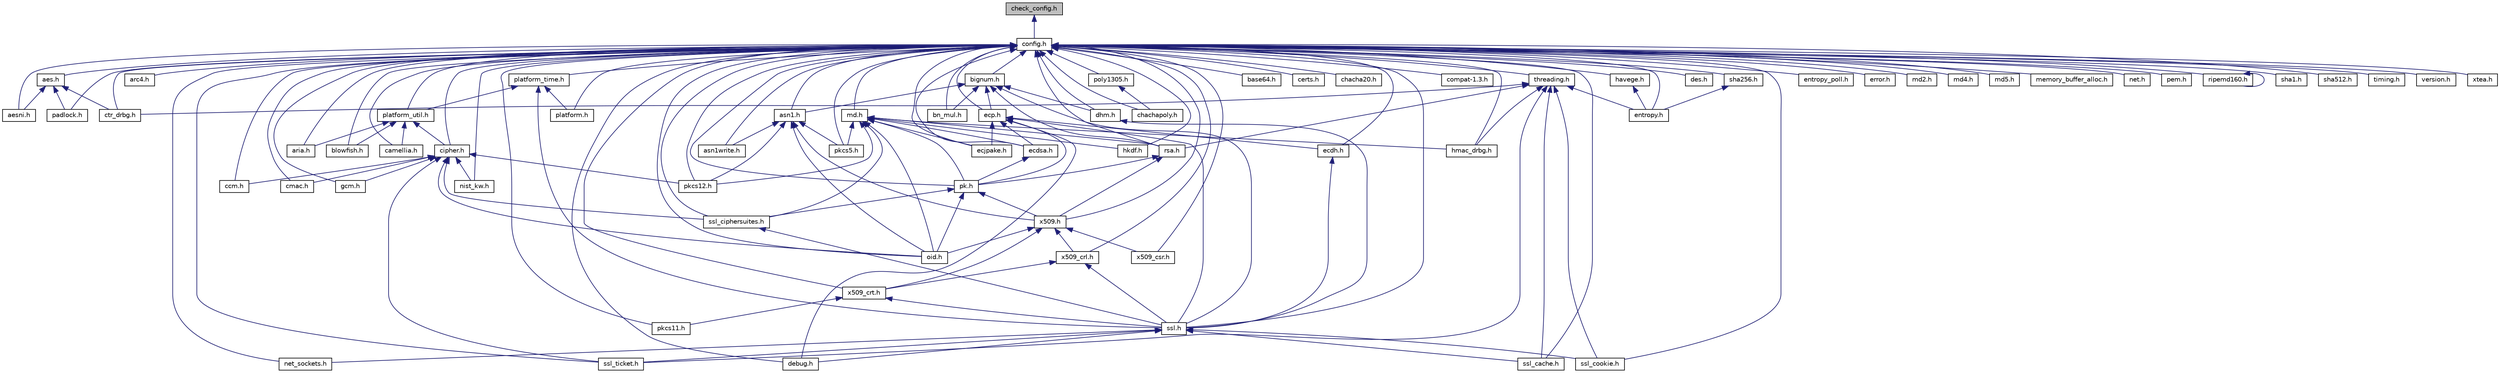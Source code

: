 digraph "check_config.h"
{
  bgcolor="transparent";
  edge [fontname="Helvetica",fontsize="10",labelfontname="Helvetica",labelfontsize="10"];
  node [fontname="Helvetica",fontsize="10",shape=record];
  Node2 [label="check_config.h",height=0.2,width=0.4,color="black", fillcolor="grey75", style="filled", fontcolor="black"];
  Node2 -> Node3 [dir="back",color="midnightblue",fontsize="10",style="solid",fontname="Helvetica"];
  Node3 [label="config.h",height=0.2,width=0.4,color="black",URL="$config_8h.html",tooltip="Configuration options (set of defines) "];
  Node3 -> Node4 [dir="back",color="midnightblue",fontsize="10",style="solid",fontname="Helvetica"];
  Node4 [label="aes.h",height=0.2,width=0.4,color="black",URL="$aes_8h.html",tooltip="This file contains AES definitions and functions. "];
  Node4 -> Node5 [dir="back",color="midnightblue",fontsize="10",style="solid",fontname="Helvetica"];
  Node5 [label="aesni.h",height=0.2,width=0.4,color="black",URL="$aesni_8h.html",tooltip="AES-NI for hardware AES acceleration on some Intel processors. "];
  Node4 -> Node6 [dir="back",color="midnightblue",fontsize="10",style="solid",fontname="Helvetica"];
  Node6 [label="ctr_drbg.h",height=0.2,width=0.4,color="black",URL="$ctr__drbg_8h.html",tooltip="This file contains CTR_DRBG definitions and functions. "];
  Node4 -> Node7 [dir="back",color="midnightblue",fontsize="10",style="solid",fontname="Helvetica"];
  Node7 [label="padlock.h",height=0.2,width=0.4,color="black",URL="$padlock_8h.html",tooltip="VIA PadLock ACE for HW encryption/decryption supported by some processors. "];
  Node3 -> Node5 [dir="back",color="midnightblue",fontsize="10",style="solid",fontname="Helvetica"];
  Node3 -> Node8 [dir="back",color="midnightblue",fontsize="10",style="solid",fontname="Helvetica"];
  Node8 [label="arc4.h",height=0.2,width=0.4,color="black",URL="$arc4_8h.html",tooltip="The ARCFOUR stream cipher. "];
  Node3 -> Node9 [dir="back",color="midnightblue",fontsize="10",style="solid",fontname="Helvetica"];
  Node9 [label="aria.h",height=0.2,width=0.4,color="black",URL="$aria_8h.html",tooltip="ARIA block cipher. "];
  Node3 -> Node10 [dir="back",color="midnightblue",fontsize="10",style="solid",fontname="Helvetica"];
  Node10 [label="platform_util.h",height=0.2,width=0.4,color="black",URL="$platform__util_8h.html",tooltip="Common and shared functions used by multiple modules in the Mbed TLS library. "];
  Node10 -> Node9 [dir="back",color="midnightblue",fontsize="10",style="solid",fontname="Helvetica"];
  Node10 -> Node11 [dir="back",color="midnightblue",fontsize="10",style="solid",fontname="Helvetica"];
  Node11 [label="blowfish.h",height=0.2,width=0.4,color="black",URL="$blowfish_8h.html",tooltip="Blowfish block cipher. "];
  Node10 -> Node12 [dir="back",color="midnightblue",fontsize="10",style="solid",fontname="Helvetica"];
  Node12 [label="camellia.h",height=0.2,width=0.4,color="black",URL="$camellia_8h.html",tooltip="Camellia block cipher. "];
  Node10 -> Node13 [dir="back",color="midnightblue",fontsize="10",style="solid",fontname="Helvetica"];
  Node13 [label="cipher.h",height=0.2,width=0.4,color="black",URL="$cipher_8h.html",tooltip="This file contains an abstraction interface for use with the cipher primitives provided by the librar..."];
  Node13 -> Node14 [dir="back",color="midnightblue",fontsize="10",style="solid",fontname="Helvetica"];
  Node14 [label="ccm.h",height=0.2,width=0.4,color="black",URL="$ccm_8h.html",tooltip="This file provides an API for the CCM authenticated encryption mode for block ciphers. "];
  Node13 -> Node15 [dir="back",color="midnightblue",fontsize="10",style="solid",fontname="Helvetica"];
  Node15 [label="cmac.h",height=0.2,width=0.4,color="black",URL="$cmac_8h.html",tooltip="This file contains CMAC definitions and functions. "];
  Node13 -> Node16 [dir="back",color="midnightblue",fontsize="10",style="solid",fontname="Helvetica"];
  Node16 [label="ssl_ciphersuites.h",height=0.2,width=0.4,color="black",URL="$ssl__ciphersuites_8h.html",tooltip="SSL Ciphersuites for mbed TLS. "];
  Node16 -> Node17 [dir="back",color="midnightblue",fontsize="10",style="solid",fontname="Helvetica"];
  Node17 [label="ssl.h",height=0.2,width=0.4,color="black",URL="$ssl_8h.html",tooltip="SSL/TLS functions. "];
  Node17 -> Node18 [dir="back",color="midnightblue",fontsize="10",style="solid",fontname="Helvetica"];
  Node18 [label="debug.h",height=0.2,width=0.4,color="black",URL="$debug_8h.html",tooltip="Functions for controlling and providing debug output from the library. "];
  Node17 -> Node19 [dir="back",color="midnightblue",fontsize="10",style="solid",fontname="Helvetica"];
  Node19 [label="net_sockets.h",height=0.2,width=0.4,color="black",URL="$net__sockets_8h.html",tooltip="Network sockets abstraction layer to integrate Mbed TLS into a BSD-style sockets API. "];
  Node17 -> Node20 [dir="back",color="midnightblue",fontsize="10",style="solid",fontname="Helvetica"];
  Node20 [label="ssl_cache.h",height=0.2,width=0.4,color="black",URL="$ssl__cache_8h.html",tooltip="SSL session cache implementation. "];
  Node17 -> Node21 [dir="back",color="midnightblue",fontsize="10",style="solid",fontname="Helvetica"];
  Node21 [label="ssl_cookie.h",height=0.2,width=0.4,color="black",URL="$ssl__cookie_8h.html",tooltip="DTLS cookie callbacks implementation. "];
  Node17 -> Node22 [dir="back",color="midnightblue",fontsize="10",style="solid",fontname="Helvetica"];
  Node22 [label="ssl_ticket.h",height=0.2,width=0.4,color="black",URL="$ssl__ticket_8h.html",tooltip="TLS server ticket callbacks implementation. "];
  Node13 -> Node23 [dir="back",color="midnightblue",fontsize="10",style="solid",fontname="Helvetica"];
  Node23 [label="gcm.h",height=0.2,width=0.4,color="black",URL="$gcm_8h.html",tooltip="This file contains GCM definitions and functions. "];
  Node13 -> Node24 [dir="back",color="midnightblue",fontsize="10",style="solid",fontname="Helvetica"];
  Node24 [label="nist_kw.h",height=0.2,width=0.4,color="black",URL="$nist__kw_8h.html",tooltip="This file provides an API for key wrapping (KW) and key wrapping with padding (KWP) as defined in NIS..."];
  Node13 -> Node25 [dir="back",color="midnightblue",fontsize="10",style="solid",fontname="Helvetica"];
  Node25 [label="oid.h",height=0.2,width=0.4,color="black",URL="$oid_8h.html",tooltip="Object Identifier (OID) database. "];
  Node13 -> Node26 [dir="back",color="midnightblue",fontsize="10",style="solid",fontname="Helvetica"];
  Node26 [label="pkcs12.h",height=0.2,width=0.4,color="black",URL="$pkcs12_8h.html",tooltip="PKCS#12 Personal Information Exchange Syntax. "];
  Node13 -> Node22 [dir="back",color="midnightblue",fontsize="10",style="solid",fontname="Helvetica"];
  Node3 -> Node27 [dir="back",color="midnightblue",fontsize="10",style="solid",fontname="Helvetica"];
  Node27 [label="platform_time.h",height=0.2,width=0.4,color="black",URL="$platform__time_8h.html",tooltip="mbed TLS Platform time abstraction "];
  Node27 -> Node10 [dir="back",color="midnightblue",fontsize="10",style="solid",fontname="Helvetica"];
  Node27 -> Node17 [dir="back",color="midnightblue",fontsize="10",style="solid",fontname="Helvetica"];
  Node27 -> Node28 [dir="back",color="midnightblue",fontsize="10",style="solid",fontname="Helvetica"];
  Node28 [label="platform.h",height=0.2,width=0.4,color="black",URL="$platform_8h.html",tooltip="This file contains the definitions and functions of the Mbed TLS platform abstraction layer..."];
  Node3 -> Node29 [dir="back",color="midnightblue",fontsize="10",style="solid",fontname="Helvetica"];
  Node29 [label="asn1.h",height=0.2,width=0.4,color="black",URL="$asn1_8h.html",tooltip="Generic ASN.1 parsing. "];
  Node29 -> Node30 [dir="back",color="midnightblue",fontsize="10",style="solid",fontname="Helvetica"];
  Node30 [label="asn1write.h",height=0.2,width=0.4,color="black",URL="$asn1write_8h.html",tooltip="ASN.1 buffer writing functionality. "];
  Node29 -> Node31 [dir="back",color="midnightblue",fontsize="10",style="solid",fontname="Helvetica"];
  Node31 [label="x509.h",height=0.2,width=0.4,color="black",URL="$x509_8h.html",tooltip="X.509 generic defines and structures. "];
  Node31 -> Node32 [dir="back",color="midnightblue",fontsize="10",style="solid",fontname="Helvetica"];
  Node32 [label="x509_crt.h",height=0.2,width=0.4,color="black",URL="$x509__crt_8h.html",tooltip="X.509 certificate parsing and writing. "];
  Node32 -> Node17 [dir="back",color="midnightblue",fontsize="10",style="solid",fontname="Helvetica"];
  Node32 -> Node33 [dir="back",color="midnightblue",fontsize="10",style="solid",fontname="Helvetica"];
  Node33 [label="pkcs11.h",height=0.2,width=0.4,color="black",URL="$pkcs11_8h.html",tooltip="Wrapper for PKCS#11 library libpkcs11-helper. "];
  Node31 -> Node34 [dir="back",color="midnightblue",fontsize="10",style="solid",fontname="Helvetica"];
  Node34 [label="x509_crl.h",height=0.2,width=0.4,color="black",URL="$x509__crl_8h.html",tooltip="X.509 certificate revocation list parsing. "];
  Node34 -> Node32 [dir="back",color="midnightblue",fontsize="10",style="solid",fontname="Helvetica"];
  Node34 -> Node17 [dir="back",color="midnightblue",fontsize="10",style="solid",fontname="Helvetica"];
  Node31 -> Node25 [dir="back",color="midnightblue",fontsize="10",style="solid",fontname="Helvetica"];
  Node31 -> Node35 [dir="back",color="midnightblue",fontsize="10",style="solid",fontname="Helvetica"];
  Node35 [label="x509_csr.h",height=0.2,width=0.4,color="black",URL="$x509__csr_8h.html",tooltip="X.509 certificate signing request parsing and writing. "];
  Node29 -> Node25 [dir="back",color="midnightblue",fontsize="10",style="solid",fontname="Helvetica"];
  Node29 -> Node26 [dir="back",color="midnightblue",fontsize="10",style="solid",fontname="Helvetica"];
  Node29 -> Node36 [dir="back",color="midnightblue",fontsize="10",style="solid",fontname="Helvetica"];
  Node36 [label="pkcs5.h",height=0.2,width=0.4,color="black",URL="$pkcs5_8h.html",tooltip="PKCS#5 functions. "];
  Node3 -> Node37 [dir="back",color="midnightblue",fontsize="10",style="solid",fontname="Helvetica"];
  Node37 [label="bignum.h",height=0.2,width=0.4,color="black",URL="$bignum_8h.html",tooltip="Multi-precision integer library. "];
  Node37 -> Node29 [dir="back",color="midnightblue",fontsize="10",style="solid",fontname="Helvetica"];
  Node37 -> Node38 [dir="back",color="midnightblue",fontsize="10",style="solid",fontname="Helvetica"];
  Node38 [label="bn_mul.h",height=0.2,width=0.4,color="black",URL="$bn__mul_8h.html",tooltip="Multi-precision integer library. "];
  Node37 -> Node17 [dir="back",color="midnightblue",fontsize="10",style="solid",fontname="Helvetica"];
  Node37 -> Node39 [dir="back",color="midnightblue",fontsize="10",style="solid",fontname="Helvetica"];
  Node39 [label="ecp.h",height=0.2,width=0.4,color="black",URL="$ecp_8h.html",tooltip="This file provides an API for Elliptic Curves over GF(P) (ECP). "];
  Node39 -> Node17 [dir="back",color="midnightblue",fontsize="10",style="solid",fontname="Helvetica"];
  Node39 -> Node40 [dir="back",color="midnightblue",fontsize="10",style="solid",fontname="Helvetica"];
  Node40 [label="pk.h",height=0.2,width=0.4,color="black",URL="$pk_8h.html",tooltip="Public Key abstraction layer. "];
  Node40 -> Node16 [dir="back",color="midnightblue",fontsize="10",style="solid",fontname="Helvetica"];
  Node40 -> Node31 [dir="back",color="midnightblue",fontsize="10",style="solid",fontname="Helvetica"];
  Node40 -> Node25 [dir="back",color="midnightblue",fontsize="10",style="solid",fontname="Helvetica"];
  Node39 -> Node41 [dir="back",color="midnightblue",fontsize="10",style="solid",fontname="Helvetica"];
  Node41 [label="ecdsa.h",height=0.2,width=0.4,color="black",URL="$ecdsa_8h.html",tooltip="This file contains ECDSA definitions and functions. "];
  Node41 -> Node40 [dir="back",color="midnightblue",fontsize="10",style="solid",fontname="Helvetica"];
  Node39 -> Node42 [dir="back",color="midnightblue",fontsize="10",style="solid",fontname="Helvetica"];
  Node42 [label="ecdh.h",height=0.2,width=0.4,color="black",URL="$ecdh_8h.html",tooltip="This file contains ECDH definitions and functions. "];
  Node42 -> Node17 [dir="back",color="midnightblue",fontsize="10",style="solid",fontname="Helvetica"];
  Node39 -> Node18 [dir="back",color="midnightblue",fontsize="10",style="solid",fontname="Helvetica"];
  Node39 -> Node43 [dir="back",color="midnightblue",fontsize="10",style="solid",fontname="Helvetica"];
  Node43 [label="ecjpake.h",height=0.2,width=0.4,color="black",URL="$ecjpake_8h.html",tooltip="Elliptic curve J-PAKE. "];
  Node37 -> Node44 [dir="back",color="midnightblue",fontsize="10",style="solid",fontname="Helvetica"];
  Node44 [label="rsa.h",height=0.2,width=0.4,color="black",URL="$rsa_8h.html",tooltip="This file provides an API for the RSA public-key cryptosystem. "];
  Node44 -> Node40 [dir="back",color="midnightblue",fontsize="10",style="solid",fontname="Helvetica"];
  Node44 -> Node31 [dir="back",color="midnightblue",fontsize="10",style="solid",fontname="Helvetica"];
  Node37 -> Node45 [dir="back",color="midnightblue",fontsize="10",style="solid",fontname="Helvetica"];
  Node45 [label="dhm.h",height=0.2,width=0.4,color="black",URL="$dhm_8h.html",tooltip="This file contains Diffie-Hellman-Merkle (DHM) key exchange definitions and functions. "];
  Node45 -> Node17 [dir="back",color="midnightblue",fontsize="10",style="solid",fontname="Helvetica"];
  Node3 -> Node30 [dir="back",color="midnightblue",fontsize="10",style="solid",fontname="Helvetica"];
  Node3 -> Node46 [dir="back",color="midnightblue",fontsize="10",style="solid",fontname="Helvetica"];
  Node46 [label="base64.h",height=0.2,width=0.4,color="black",URL="$base64_8h.html",tooltip="RFC 1521 base64 encoding/decoding. "];
  Node3 -> Node11 [dir="back",color="midnightblue",fontsize="10",style="solid",fontname="Helvetica"];
  Node3 -> Node38 [dir="back",color="midnightblue",fontsize="10",style="solid",fontname="Helvetica"];
  Node3 -> Node12 [dir="back",color="midnightblue",fontsize="10",style="solid",fontname="Helvetica"];
  Node3 -> Node14 [dir="back",color="midnightblue",fontsize="10",style="solid",fontname="Helvetica"];
  Node3 -> Node13 [dir="back",color="midnightblue",fontsize="10",style="solid",fontname="Helvetica"];
  Node3 -> Node47 [dir="back",color="midnightblue",fontsize="10",style="solid",fontname="Helvetica"];
  Node47 [label="certs.h",height=0.2,width=0.4,color="black",URL="$certs_8h.html",tooltip="Sample certificates and DHM parameters for testing. "];
  Node3 -> Node48 [dir="back",color="midnightblue",fontsize="10",style="solid",fontname="Helvetica"];
  Node48 [label="chacha20.h",height=0.2,width=0.4,color="black",URL="$chacha20_8h.html",tooltip="This file contains ChaCha20 definitions and functions. "];
  Node3 -> Node49 [dir="back",color="midnightblue",fontsize="10",style="solid",fontname="Helvetica"];
  Node49 [label="chachapoly.h",height=0.2,width=0.4,color="black",URL="$chachapoly_8h.html",tooltip="This file contains the AEAD-ChaCha20-Poly1305 definitions and functions. "];
  Node3 -> Node50 [dir="back",color="midnightblue",fontsize="10",style="solid",fontname="Helvetica"];
  Node50 [label="poly1305.h",height=0.2,width=0.4,color="black",URL="$poly1305_8h.html",tooltip="This file contains Poly1305 definitions and functions. "];
  Node50 -> Node49 [dir="back",color="midnightblue",fontsize="10",style="solid",fontname="Helvetica"];
  Node3 -> Node15 [dir="back",color="midnightblue",fontsize="10",style="solid",fontname="Helvetica"];
  Node3 -> Node51 [dir="back",color="midnightblue",fontsize="10",style="solid",fontname="Helvetica"];
  Node51 [label="compat-1.3.h",height=0.2,width=0.4,color="black",URL="$compat-1_83_8h.html",tooltip="Compatibility definitions for using mbed TLS with client code written for the PolarSSL naming convent..."];
  Node3 -> Node6 [dir="back",color="midnightblue",fontsize="10",style="solid",fontname="Helvetica"];
  Node3 -> Node52 [dir="back",color="midnightblue",fontsize="10",style="solid",fontname="Helvetica"];
  Node52 [label="threading.h",height=0.2,width=0.4,color="black",URL="$threading_8h.html",tooltip="Threading abstraction layer. "];
  Node52 -> Node6 [dir="back",color="midnightblue",fontsize="10",style="solid",fontname="Helvetica"];
  Node52 -> Node44 [dir="back",color="midnightblue",fontsize="10",style="solid",fontname="Helvetica"];
  Node52 -> Node53 [dir="back",color="midnightblue",fontsize="10",style="solid",fontname="Helvetica"];
  Node53 [label="entropy.h",height=0.2,width=0.4,color="black",URL="$entropy_8h.html",tooltip="Entropy accumulator implementation. "];
  Node52 -> Node54 [dir="back",color="midnightblue",fontsize="10",style="solid",fontname="Helvetica"];
  Node54 [label="hmac_drbg.h",height=0.2,width=0.4,color="black",URL="$hmac__drbg_8h.html",tooltip="HMAC_DRBG (NIST SP 800-90A) "];
  Node52 -> Node20 [dir="back",color="midnightblue",fontsize="10",style="solid",fontname="Helvetica"];
  Node52 -> Node21 [dir="back",color="midnightblue",fontsize="10",style="solid",fontname="Helvetica"];
  Node52 -> Node22 [dir="back",color="midnightblue",fontsize="10",style="solid",fontname="Helvetica"];
  Node3 -> Node18 [dir="back",color="midnightblue",fontsize="10",style="solid",fontname="Helvetica"];
  Node3 -> Node17 [dir="back",color="midnightblue",fontsize="10",style="solid",fontname="Helvetica"];
  Node3 -> Node39 [dir="back",color="midnightblue",fontsize="10",style="solid",fontname="Helvetica"];
  Node3 -> Node16 [dir="back",color="midnightblue",fontsize="10",style="solid",fontname="Helvetica"];
  Node3 -> Node40 [dir="back",color="midnightblue",fontsize="10",style="solid",fontname="Helvetica"];
  Node3 -> Node55 [dir="back",color="midnightblue",fontsize="10",style="solid",fontname="Helvetica"];
  Node55 [label="md.h",height=0.2,width=0.4,color="black",URL="$md_8h.html",tooltip="This file contains the generic message-digest wrapper. "];
  Node55 -> Node40 [dir="back",color="midnightblue",fontsize="10",style="solid",fontname="Helvetica"];
  Node55 -> Node44 [dir="back",color="midnightblue",fontsize="10",style="solid",fontname="Helvetica"];
  Node55 -> Node41 [dir="back",color="midnightblue",fontsize="10",style="solid",fontname="Helvetica"];
  Node55 -> Node16 [dir="back",color="midnightblue",fontsize="10",style="solid",fontname="Helvetica"];
  Node55 -> Node43 [dir="back",color="midnightblue",fontsize="10",style="solid",fontname="Helvetica"];
  Node55 -> Node56 [dir="back",color="midnightblue",fontsize="10",style="solid",fontname="Helvetica"];
  Node56 [label="hkdf.h",height=0.2,width=0.4,color="black",URL="$hkdf_8h.html",tooltip="This file contains the HKDF interface. "];
  Node55 -> Node54 [dir="back",color="midnightblue",fontsize="10",style="solid",fontname="Helvetica"];
  Node55 -> Node25 [dir="back",color="midnightblue",fontsize="10",style="solid",fontname="Helvetica"];
  Node55 -> Node26 [dir="back",color="midnightblue",fontsize="10",style="solid",fontname="Helvetica"];
  Node55 -> Node36 [dir="back",color="midnightblue",fontsize="10",style="solid",fontname="Helvetica"];
  Node3 -> Node44 [dir="back",color="midnightblue",fontsize="10",style="solid",fontname="Helvetica"];
  Node3 -> Node41 [dir="back",color="midnightblue",fontsize="10",style="solid",fontname="Helvetica"];
  Node3 -> Node32 [dir="back",color="midnightblue",fontsize="10",style="solid",fontname="Helvetica"];
  Node3 -> Node31 [dir="back",color="midnightblue",fontsize="10",style="solid",fontname="Helvetica"];
  Node3 -> Node34 [dir="back",color="midnightblue",fontsize="10",style="solid",fontname="Helvetica"];
  Node3 -> Node45 [dir="back",color="midnightblue",fontsize="10",style="solid",fontname="Helvetica"];
  Node3 -> Node42 [dir="back",color="midnightblue",fontsize="10",style="solid",fontname="Helvetica"];
  Node3 -> Node57 [dir="back",color="midnightblue",fontsize="10",style="solid",fontname="Helvetica"];
  Node57 [label="des.h",height=0.2,width=0.4,color="black",URL="$des_8h.html",tooltip="DES block cipher. "];
  Node3 -> Node43 [dir="back",color="midnightblue",fontsize="10",style="solid",fontname="Helvetica"];
  Node3 -> Node53 [dir="back",color="midnightblue",fontsize="10",style="solid",fontname="Helvetica"];
  Node3 -> Node58 [dir="back",color="midnightblue",fontsize="10",style="solid",fontname="Helvetica"];
  Node58 [label="sha256.h",height=0.2,width=0.4,color="black",URL="$sha256_8h.html",tooltip="This file contains SHA-224 and SHA-256 definitions and functions. "];
  Node58 -> Node53 [dir="back",color="midnightblue",fontsize="10",style="solid",fontname="Helvetica"];
  Node3 -> Node59 [dir="back",color="midnightblue",fontsize="10",style="solid",fontname="Helvetica"];
  Node59 [label="havege.h",height=0.2,width=0.4,color="black",URL="$havege_8h.html",tooltip="HAVEGE: HArdware Volatile Entropy Gathering and Expansion. "];
  Node59 -> Node53 [dir="back",color="midnightblue",fontsize="10",style="solid",fontname="Helvetica"];
  Node3 -> Node60 [dir="back",color="midnightblue",fontsize="10",style="solid",fontname="Helvetica"];
  Node60 [label="entropy_poll.h",height=0.2,width=0.4,color="black",URL="$entropy__poll_8h.html",tooltip="Platform-specific and custom entropy polling functions. "];
  Node3 -> Node61 [dir="back",color="midnightblue",fontsize="10",style="solid",fontname="Helvetica"];
  Node61 [label="error.h",height=0.2,width=0.4,color="black",URL="$error_8h.html",tooltip="Error to string translation. "];
  Node3 -> Node23 [dir="back",color="midnightblue",fontsize="10",style="solid",fontname="Helvetica"];
  Node3 -> Node56 [dir="back",color="midnightblue",fontsize="10",style="solid",fontname="Helvetica"];
  Node3 -> Node54 [dir="back",color="midnightblue",fontsize="10",style="solid",fontname="Helvetica"];
  Node3 -> Node62 [dir="back",color="midnightblue",fontsize="10",style="solid",fontname="Helvetica"];
  Node62 [label="md2.h",height=0.2,width=0.4,color="black",URL="$md2_8h.html",tooltip="MD2 message digest algorithm (hash function) "];
  Node3 -> Node63 [dir="back",color="midnightblue",fontsize="10",style="solid",fontname="Helvetica"];
  Node63 [label="md4.h",height=0.2,width=0.4,color="black",URL="$md4_8h.html",tooltip="MD4 message digest algorithm (hash function) "];
  Node3 -> Node64 [dir="back",color="midnightblue",fontsize="10",style="solid",fontname="Helvetica"];
  Node64 [label="md5.h",height=0.2,width=0.4,color="black",URL="$md5_8h.html",tooltip="MD5 message digest algorithm (hash function) "];
  Node3 -> Node65 [dir="back",color="midnightblue",fontsize="10",style="solid",fontname="Helvetica"];
  Node65 [label="memory_buffer_alloc.h",height=0.2,width=0.4,color="black",URL="$memory__buffer__alloc_8h.html",tooltip="Buffer-based memory allocator. "];
  Node3 -> Node66 [dir="back",color="midnightblue",fontsize="10",style="solid",fontname="Helvetica"];
  Node66 [label="net.h",height=0.2,width=0.4,color="black",URL="$net_8h.html",tooltip="Deprecated header file that includes net_sockets.h. "];
  Node3 -> Node19 [dir="back",color="midnightblue",fontsize="10",style="solid",fontname="Helvetica"];
  Node3 -> Node24 [dir="back",color="midnightblue",fontsize="10",style="solid",fontname="Helvetica"];
  Node3 -> Node25 [dir="back",color="midnightblue",fontsize="10",style="solid",fontname="Helvetica"];
  Node3 -> Node7 [dir="back",color="midnightblue",fontsize="10",style="solid",fontname="Helvetica"];
  Node3 -> Node67 [dir="back",color="midnightblue",fontsize="10",style="solid",fontname="Helvetica"];
  Node67 [label="pem.h",height=0.2,width=0.4,color="black",URL="$pem_8h.html",tooltip="Privacy Enhanced Mail (PEM) decoding. "];
  Node3 -> Node33 [dir="back",color="midnightblue",fontsize="10",style="solid",fontname="Helvetica"];
  Node3 -> Node26 [dir="back",color="midnightblue",fontsize="10",style="solid",fontname="Helvetica"];
  Node3 -> Node36 [dir="back",color="midnightblue",fontsize="10",style="solid",fontname="Helvetica"];
  Node3 -> Node28 [dir="back",color="midnightblue",fontsize="10",style="solid",fontname="Helvetica"];
  Node3 -> Node68 [dir="back",color="midnightblue",fontsize="10",style="solid",fontname="Helvetica"];
  Node68 [label="ripemd160.h",height=0.2,width=0.4,color="black",URL="$ripemd160_8h.html",tooltip="RIPE MD-160 message digest. "];
  Node68 -> Node68 [dir="back",color="midnightblue",fontsize="10",style="solid",fontname="Helvetica"];
  Node3 -> Node69 [dir="back",color="midnightblue",fontsize="10",style="solid",fontname="Helvetica"];
  Node69 [label="sha1.h",height=0.2,width=0.4,color="black",URL="$sha1_8h.html",tooltip="This file contains SHA-1 definitions and functions. "];
  Node3 -> Node70 [dir="back",color="midnightblue",fontsize="10",style="solid",fontname="Helvetica"];
  Node70 [label="sha512.h",height=0.2,width=0.4,color="black",URL="$sha512_8h.html",tooltip="This file contains SHA-384 and SHA-512 definitions and functions. "];
  Node3 -> Node20 [dir="back",color="midnightblue",fontsize="10",style="solid",fontname="Helvetica"];
  Node3 -> Node21 [dir="back",color="midnightblue",fontsize="10",style="solid",fontname="Helvetica"];
  Node3 -> Node22 [dir="back",color="midnightblue",fontsize="10",style="solid",fontname="Helvetica"];
  Node3 -> Node71 [dir="back",color="midnightblue",fontsize="10",style="solid",fontname="Helvetica"];
  Node71 [label="timing.h",height=0.2,width=0.4,color="black",URL="$timing_8h.html",tooltip="Portable interface to timeouts and to the CPU cycle counter. "];
  Node3 -> Node72 [dir="back",color="midnightblue",fontsize="10",style="solid",fontname="Helvetica"];
  Node72 [label="version.h",height=0.2,width=0.4,color="black",URL="$version_8h.html",tooltip="Run-time version information. "];
  Node3 -> Node35 [dir="back",color="midnightblue",fontsize="10",style="solid",fontname="Helvetica"];
  Node3 -> Node73 [dir="back",color="midnightblue",fontsize="10",style="solid",fontname="Helvetica"];
  Node73 [label="xtea.h",height=0.2,width=0.4,color="black",URL="$xtea_8h.html",tooltip="XTEA block cipher (32-bit) "];
}
